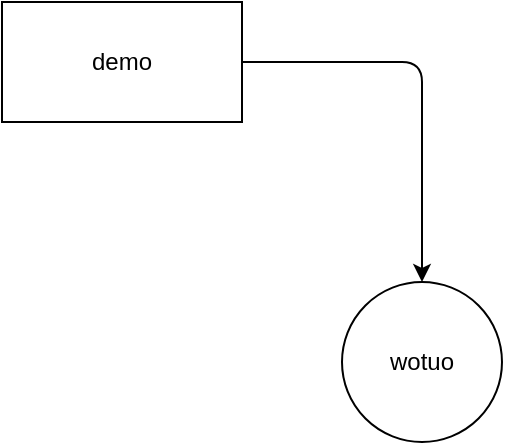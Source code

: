 <mxfile>
    <diagram id="d6rdDNlI9giy9lk1hktm" name="第 1 页">
        <mxGraphModel dx="1133" dy="617" grid="1" gridSize="10" guides="1" tooltips="1" connect="1" arrows="1" fold="1" page="1" pageScale="1" pageWidth="827" pageHeight="1169" math="1" shadow="0">
            <root>
                <mxCell id="0"/>
                <mxCell id="1" parent="0"/>
                <mxCell id="4" style="edgeStyle=orthogonalEdgeStyle;orthogonalLoop=1;jettySize=auto;html=1;" parent="1" source="2" target="3" edge="1">
                    <mxGeometry relative="1" as="geometry"/>
                </mxCell>
                <mxCell id="2" value="demo" style="whiteSpace=wrap;html=1;" parent="1" vertex="1">
                    <mxGeometry x="20" y="50" width="120" height="60" as="geometry"/>
                </mxCell>
                <mxCell id="3" value="wotuo" style="ellipse;whiteSpace=wrap;html=1;aspect=fixed;" parent="1" vertex="1">
                    <mxGeometry x="190" y="190" width="80" height="80" as="geometry"/>
                </mxCell>
            </root>
        </mxGraphModel>
    </diagram>
</mxfile>